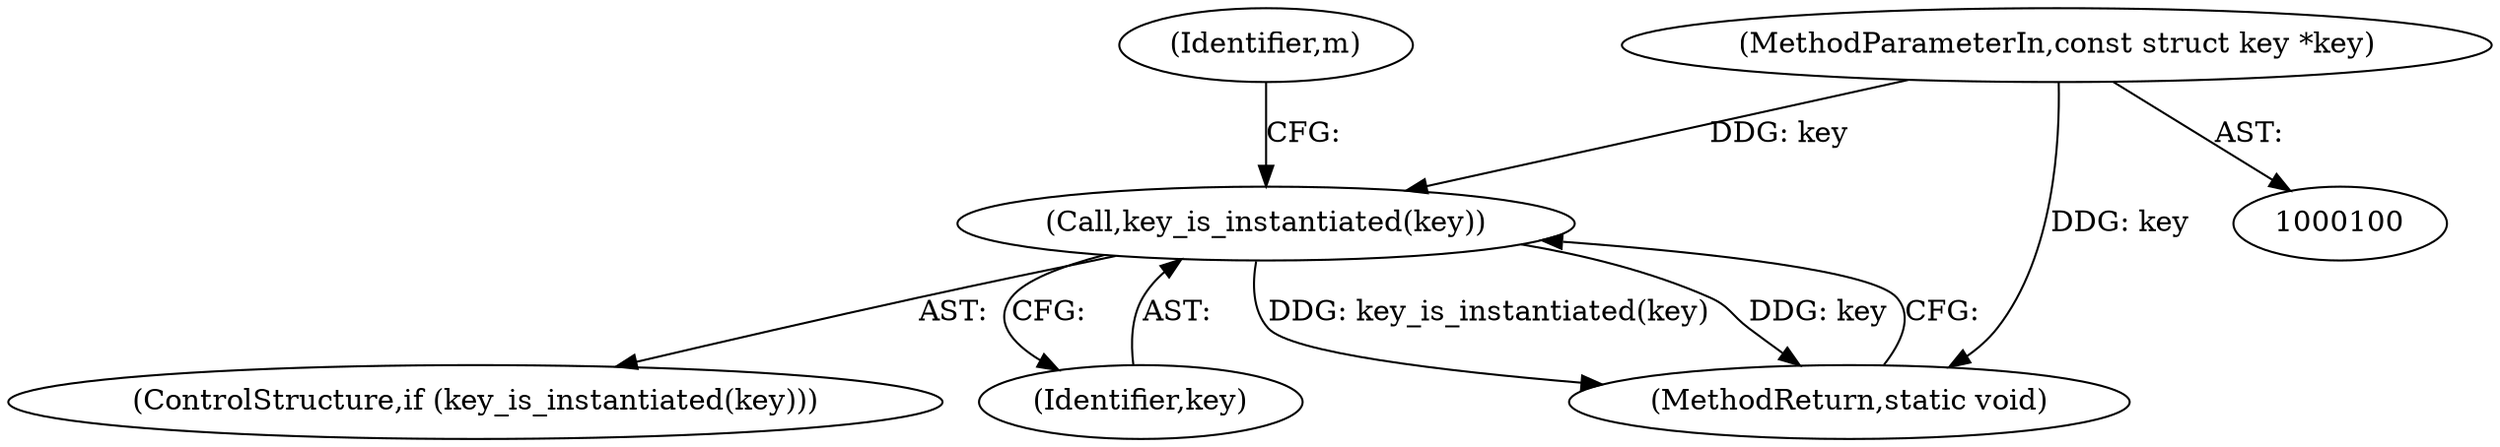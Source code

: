 digraph "1_linux_363b02dab09b3226f3bd1420dad9c72b79a42a76_15@pointer" {
"1000101" [label="(MethodParameterIn,const struct key *key)"];
"1000123" [label="(Call,key_is_instantiated(key))"];
"1000122" [label="(ControlStructure,if (key_is_instantiated(key)))"];
"1000101" [label="(MethodParameterIn,const struct key *key)"];
"1000123" [label="(Call,key_is_instantiated(key))"];
"1000124" [label="(Identifier,key)"];
"1000126" [label="(Identifier,m)"];
"1000134" [label="(MethodReturn,static void)"];
"1000101" -> "1000100"  [label="AST: "];
"1000101" -> "1000134"  [label="DDG: key"];
"1000101" -> "1000123"  [label="DDG: key"];
"1000123" -> "1000122"  [label="AST: "];
"1000123" -> "1000124"  [label="CFG: "];
"1000124" -> "1000123"  [label="AST: "];
"1000126" -> "1000123"  [label="CFG: "];
"1000134" -> "1000123"  [label="CFG: "];
"1000123" -> "1000134"  [label="DDG: key_is_instantiated(key)"];
"1000123" -> "1000134"  [label="DDG: key"];
}
